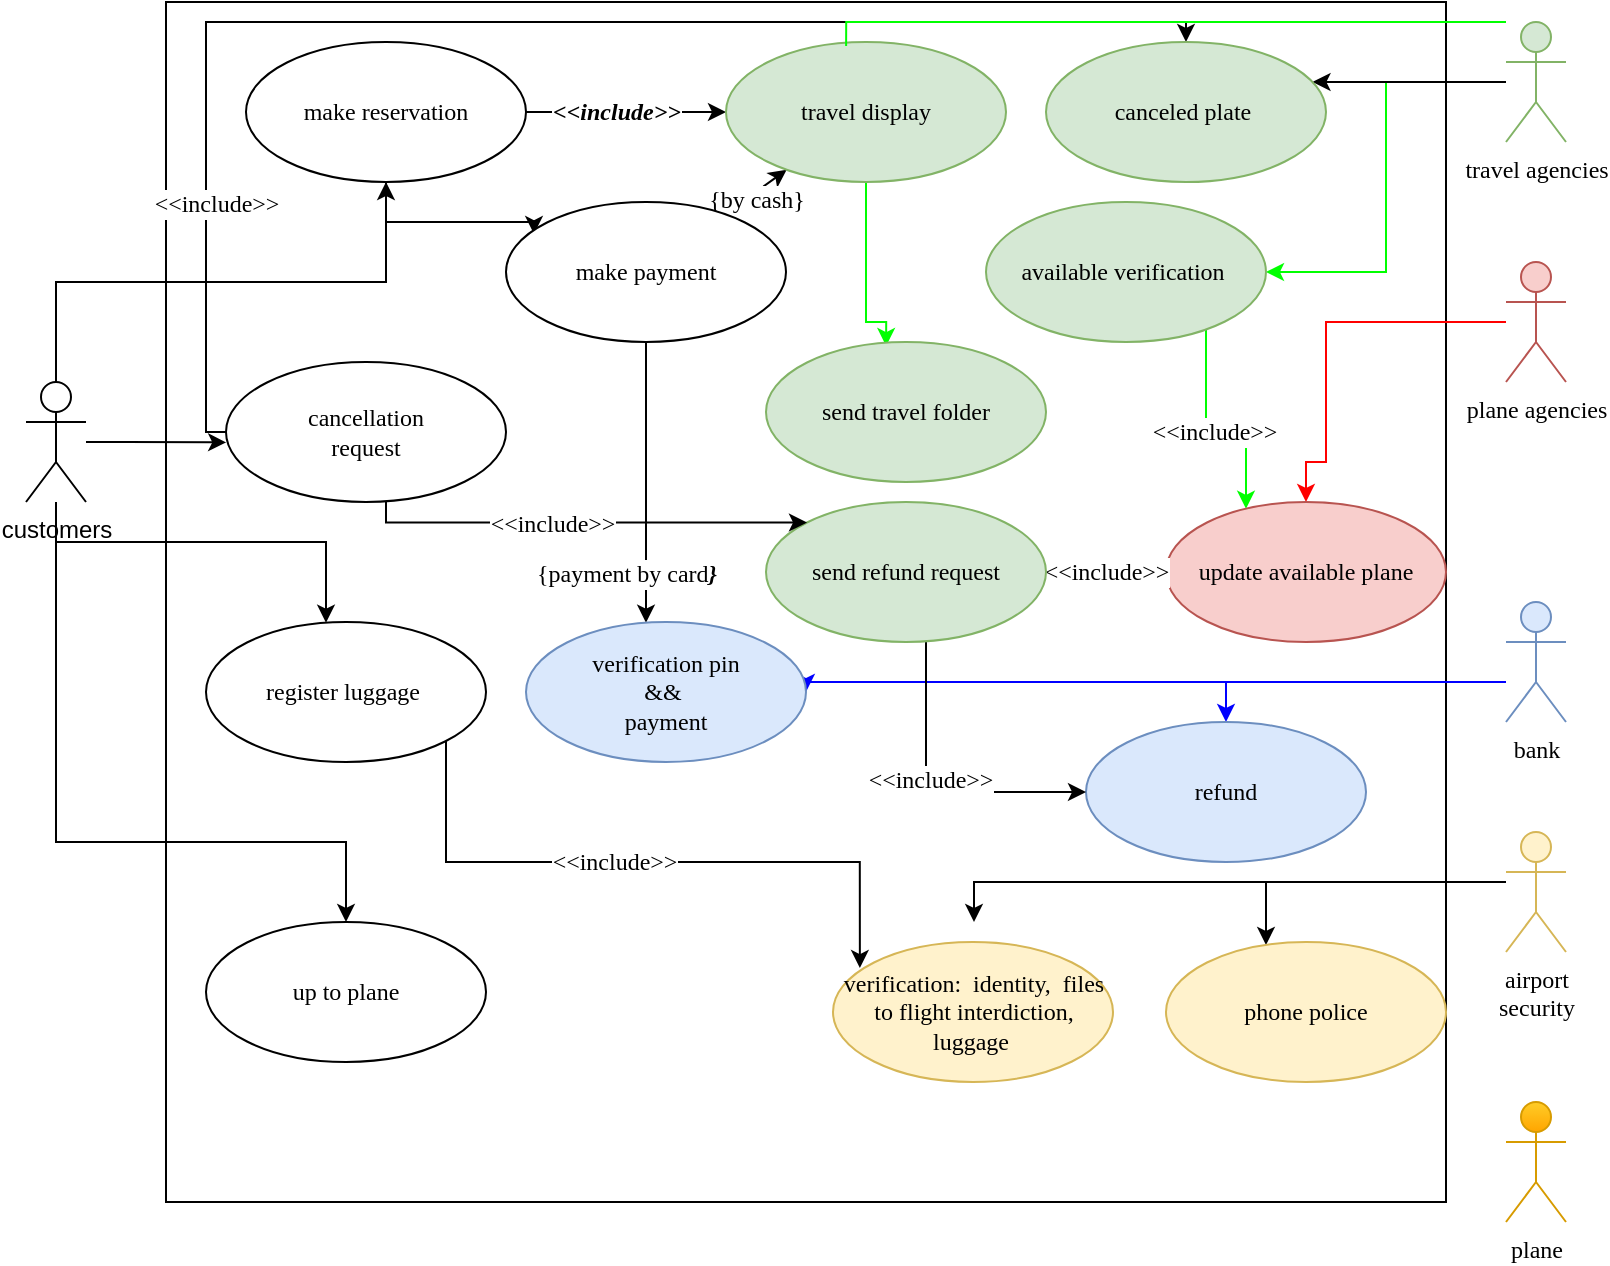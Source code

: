 <mxfile version="16.5.6" type="github">
  <diagram id="cwrcdUsxaL_OP09fu3OQ" name="Page-1">
    <mxGraphModel dx="2249" dy="614" grid="1" gridSize="10" guides="1" tooltips="1" connect="1" arrows="1" fold="1" page="1" pageScale="1" pageWidth="827" pageHeight="1169" math="0" shadow="0">
      <root>
        <mxCell id="0" />
        <mxCell id="1" parent="0" />
        <mxCell id="U1FzMNcOjA2hwwPvR-x1-80" value="" style="rounded=0;whiteSpace=wrap;html=1;fontFamily=Comic Sans MS;" vertex="1" parent="1">
          <mxGeometry x="80" y="110" width="640" height="600" as="geometry" />
        </mxCell>
        <mxCell id="U1FzMNcOjA2hwwPvR-x1-93" style="edgeStyle=orthogonalEdgeStyle;rounded=0;orthogonalLoop=1;jettySize=auto;html=1;fontFamily=Comic Sans MS;strokeColor=#000000;" edge="1" parent="1" source="U1FzMNcOjA2hwwPvR-x1-1" target="U1FzMNcOjA2hwwPvR-x1-92">
          <mxGeometry relative="1" as="geometry">
            <Array as="points">
              <mxPoint x="25" y="250" />
              <mxPoint x="190" y="250" />
            </Array>
          </mxGeometry>
        </mxCell>
        <mxCell id="U1FzMNcOjA2hwwPvR-x1-132" style="edgeStyle=orthogonalEdgeStyle;rounded=0;orthogonalLoop=1;jettySize=auto;html=1;entryX=0.047;entryY=0.367;entryDx=0;entryDy=0;entryPerimeter=0;fontFamily=Comic Sans MS;fontSize=12;strokeColor=#000000;" edge="1" parent="1" source="U1FzMNcOjA2hwwPvR-x1-1" target="U1FzMNcOjA2hwwPvR-x1-80">
          <mxGeometry relative="1" as="geometry" />
        </mxCell>
        <mxCell id="U1FzMNcOjA2hwwPvR-x1-146" style="edgeStyle=orthogonalEdgeStyle;rounded=0;orthogonalLoop=1;jettySize=auto;html=1;fontFamily=Comic Sans MS;fontSize=12;strokeColor=#000000;" edge="1" parent="1" source="U1FzMNcOjA2hwwPvR-x1-1" target="U1FzMNcOjA2hwwPvR-x1-139">
          <mxGeometry relative="1" as="geometry">
            <Array as="points">
              <mxPoint x="25" y="380" />
              <mxPoint x="160" y="380" />
            </Array>
          </mxGeometry>
        </mxCell>
        <mxCell id="U1FzMNcOjA2hwwPvR-x1-150" style="edgeStyle=orthogonalEdgeStyle;rounded=0;orthogonalLoop=1;jettySize=auto;html=1;fontFamily=Comic Sans MS;fontSize=12;strokeColor=#000000;" edge="1" parent="1" source="U1FzMNcOjA2hwwPvR-x1-1" target="U1FzMNcOjA2hwwPvR-x1-149">
          <mxGeometry relative="1" as="geometry">
            <Array as="points">
              <mxPoint x="25" y="530" />
              <mxPoint x="170" y="530" />
            </Array>
          </mxGeometry>
        </mxCell>
        <mxCell id="U1FzMNcOjA2hwwPvR-x1-1" value="customers" style="shape=umlActor;verticalLabelPosition=bottom;verticalAlign=top;html=1;" vertex="1" parent="1">
          <mxGeometry x="10" y="300" width="30" height="60" as="geometry" />
        </mxCell>
        <mxCell id="U1FzMNcOjA2hwwPvR-x1-111" style="edgeStyle=orthogonalEdgeStyle;rounded=0;orthogonalLoop=1;jettySize=auto;html=1;fontFamily=Comic Sans MS;fontSize=12;strokeColor=#00FF00;" edge="1" parent="1" source="U1FzMNcOjA2hwwPvR-x1-82" target="U1FzMNcOjA2hwwPvR-x1-110">
          <mxGeometry relative="1" as="geometry">
            <mxPoint x="620" y="170" as="targetPoint" />
            <Array as="points">
              <mxPoint x="690" y="150" />
              <mxPoint x="690" y="245" />
            </Array>
          </mxGeometry>
        </mxCell>
        <mxCell id="U1FzMNcOjA2hwwPvR-x1-122" style="edgeStyle=orthogonalEdgeStyle;rounded=0;orthogonalLoop=1;jettySize=auto;html=1;entryX=0.429;entryY=0.029;entryDx=0;entryDy=0;entryPerimeter=0;fontFamily=Comic Sans MS;fontSize=12;strokeColor=#00FF00;startArrow=none;" edge="1" parent="1" source="U1FzMNcOjA2hwwPvR-x1-89" target="U1FzMNcOjA2hwwPvR-x1-121">
          <mxGeometry relative="1" as="geometry">
            <Array as="points">
              <mxPoint x="430" y="270" />
              <mxPoint x="440" y="270" />
            </Array>
          </mxGeometry>
        </mxCell>
        <mxCell id="U1FzMNcOjA2hwwPvR-x1-157" style="edgeStyle=orthogonalEdgeStyle;rounded=0;orthogonalLoop=1;jettySize=auto;html=1;fontFamily=Comic Sans MS;fontSize=12;strokeColor=#000000;" edge="1" parent="1" source="U1FzMNcOjA2hwwPvR-x1-82" target="U1FzMNcOjA2hwwPvR-x1-156">
          <mxGeometry relative="1" as="geometry">
            <Array as="points">
              <mxPoint x="650" y="160" />
              <mxPoint x="650" y="160" />
            </Array>
          </mxGeometry>
        </mxCell>
        <mxCell id="U1FzMNcOjA2hwwPvR-x1-82" value="travel agencies" style="shape=umlActor;verticalLabelPosition=bottom;verticalAlign=top;html=1;fontFamily=Comic Sans MS;fillColor=#d5e8d4;strokeColor=#82b366;" vertex="1" parent="1">
          <mxGeometry x="750" y="120" width="30" height="60" as="geometry" />
        </mxCell>
        <mxCell id="U1FzMNcOjA2hwwPvR-x1-118" style="edgeStyle=orthogonalEdgeStyle;rounded=0;orthogonalLoop=1;jettySize=auto;html=1;fontFamily=Comic Sans MS;fontSize=12;strokeColor=#FF0000;entryX=0.5;entryY=0;entryDx=0;entryDy=0;" edge="1" parent="1" source="U1FzMNcOjA2hwwPvR-x1-83" target="U1FzMNcOjA2hwwPvR-x1-112">
          <mxGeometry relative="1" as="geometry">
            <mxPoint x="680" y="365" as="targetPoint" />
            <Array as="points">
              <mxPoint x="660" y="270" />
              <mxPoint x="660" y="340" />
              <mxPoint x="650" y="340" />
            </Array>
          </mxGeometry>
        </mxCell>
        <mxCell id="U1FzMNcOjA2hwwPvR-x1-83" value="plane agencies" style="shape=umlActor;verticalLabelPosition=bottom;verticalAlign=top;html=1;fontFamily=Comic Sans MS;fillColor=#f8cecc;strokeColor=#b85450;" vertex="1" parent="1">
          <mxGeometry x="750" y="240" width="30" height="60" as="geometry" />
        </mxCell>
        <mxCell id="U1FzMNcOjA2hwwPvR-x1-105" style="edgeStyle=orthogonalEdgeStyle;rounded=0;orthogonalLoop=1;jettySize=auto;html=1;fontFamily=Comic Sans MS;fontSize=12;strokeColor=#0000FF;entryX=1;entryY=0.5;entryDx=0;entryDy=0;" edge="1" parent="1" source="U1FzMNcOjA2hwwPvR-x1-84" target="U1FzMNcOjA2hwwPvR-x1-103">
          <mxGeometry relative="1" as="geometry">
            <mxPoint x="650" y="400" as="targetPoint" />
            <Array as="points">
              <mxPoint x="400" y="450" />
            </Array>
          </mxGeometry>
        </mxCell>
        <mxCell id="U1FzMNcOjA2hwwPvR-x1-124" style="edgeStyle=orthogonalEdgeStyle;rounded=0;orthogonalLoop=1;jettySize=auto;html=1;fontFamily=Comic Sans MS;fontSize=12;strokeColor=#0000FF;" edge="1" parent="1" source="U1FzMNcOjA2hwwPvR-x1-84" target="U1FzMNcOjA2hwwPvR-x1-123">
          <mxGeometry relative="1" as="geometry">
            <Array as="points">
              <mxPoint x="610" y="450" />
            </Array>
          </mxGeometry>
        </mxCell>
        <mxCell id="U1FzMNcOjA2hwwPvR-x1-84" value="bank" style="shape=umlActor;verticalLabelPosition=bottom;verticalAlign=top;html=1;fontFamily=Comic Sans MS;fillColor=#dae8fc;strokeColor=#6c8ebf;" vertex="1" parent="1">
          <mxGeometry x="750" y="410" width="30" height="60" as="geometry" />
        </mxCell>
        <mxCell id="U1FzMNcOjA2hwwPvR-x1-142" style="edgeStyle=orthogonalEdgeStyle;rounded=0;orthogonalLoop=1;jettySize=auto;html=1;fontFamily=Comic Sans MS;fontSize=12;strokeColor=#000000;" edge="1" parent="1" source="U1FzMNcOjA2hwwPvR-x1-86">
          <mxGeometry relative="1" as="geometry">
            <mxPoint x="484" y="570" as="targetPoint" />
            <Array as="points">
              <mxPoint x="484" y="550" />
            </Array>
          </mxGeometry>
        </mxCell>
        <mxCell id="U1FzMNcOjA2hwwPvR-x1-144" style="edgeStyle=orthogonalEdgeStyle;rounded=0;orthogonalLoop=1;jettySize=auto;html=1;fontFamily=Comic Sans MS;fontSize=12;strokeColor=#000000;" edge="1" parent="1" source="U1FzMNcOjA2hwwPvR-x1-86" target="U1FzMNcOjA2hwwPvR-x1-141">
          <mxGeometry relative="1" as="geometry">
            <Array as="points">
              <mxPoint x="630" y="550" />
            </Array>
          </mxGeometry>
        </mxCell>
        <mxCell id="U1FzMNcOjA2hwwPvR-x1-86" value="airport&lt;br&gt;security" style="shape=umlActor;verticalLabelPosition=bottom;verticalAlign=top;html=1;fontFamily=Comic Sans MS;fillColor=#fff2cc;strokeColor=#d6b656;" vertex="1" parent="1">
          <mxGeometry x="750" y="525" width="30" height="60" as="geometry" />
        </mxCell>
        <mxCell id="U1FzMNcOjA2hwwPvR-x1-88" value="plane" style="shape=umlActor;verticalLabelPosition=bottom;verticalAlign=top;html=1;fontFamily=Comic Sans MS;fillColor=#ffcd28;gradientColor=#ffa500;strokeColor=#d79b00;" vertex="1" parent="1">
          <mxGeometry x="750" y="660" width="30" height="60" as="geometry" />
        </mxCell>
        <mxCell id="U1FzMNcOjA2hwwPvR-x1-94" style="edgeStyle=orthogonalEdgeStyle;rounded=0;orthogonalLoop=1;jettySize=auto;html=1;entryX=0;entryY=0.5;entryDx=0;entryDy=0;fontFamily=Comic Sans MS;strokeColor=#000000;" edge="1" parent="1" source="U1FzMNcOjA2hwwPvR-x1-92" target="U1FzMNcOjA2hwwPvR-x1-89">
          <mxGeometry relative="1" as="geometry" />
        </mxCell>
        <mxCell id="U1FzMNcOjA2hwwPvR-x1-96" value="&amp;lt;&amp;lt;include&amp;gt;&amp;gt;" style="edgeLabel;html=1;align=center;verticalAlign=middle;resizable=0;points=[];fontFamily=Comic Sans MS;fontStyle=3;fontSize=12;" vertex="1" connectable="0" parent="U1FzMNcOjA2hwwPvR-x1-94">
          <mxGeometry x="-0.1" y="-4" relative="1" as="geometry">
            <mxPoint y="-4" as="offset" />
          </mxGeometry>
        </mxCell>
        <mxCell id="U1FzMNcOjA2hwwPvR-x1-100" style="edgeStyle=orthogonalEdgeStyle;rounded=0;orthogonalLoop=1;jettySize=auto;html=1;entryX=0.1;entryY=0.229;entryDx=0;entryDy=0;entryPerimeter=0;fontFamily=Comic Sans MS;fontSize=12;strokeColor=#000000;" edge="1" parent="1" source="U1FzMNcOjA2hwwPvR-x1-92" target="U1FzMNcOjA2hwwPvR-x1-98">
          <mxGeometry relative="1" as="geometry" />
        </mxCell>
        <mxCell id="U1FzMNcOjA2hwwPvR-x1-92" value="make reservation" style="ellipse;whiteSpace=wrap;html=1;fontFamily=Comic Sans MS;" vertex="1" parent="1">
          <mxGeometry x="120" y="130" width="140" height="70" as="geometry" />
        </mxCell>
        <mxCell id="U1FzMNcOjA2hwwPvR-x1-101" style="edgeStyle=orthogonalEdgeStyle;rounded=0;orthogonalLoop=1;jettySize=auto;html=1;fontFamily=Comic Sans MS;fontSize=12;strokeColor=#000000;" edge="1" parent="1" source="U1FzMNcOjA2hwwPvR-x1-98" target="U1FzMNcOjA2hwwPvR-x1-89">
          <mxGeometry relative="1" as="geometry">
            <Array as="points">
              <mxPoint x="390" y="175" />
            </Array>
          </mxGeometry>
        </mxCell>
        <mxCell id="U1FzMNcOjA2hwwPvR-x1-102" value="{by cash}" style="edgeLabel;html=1;align=center;verticalAlign=middle;resizable=0;points=[];fontSize=12;fontFamily=Comic Sans MS;" vertex="1" connectable="0" parent="U1FzMNcOjA2hwwPvR-x1-101">
          <mxGeometry x="-0.093" y="-3" relative="1" as="geometry">
            <mxPoint as="offset" />
          </mxGeometry>
        </mxCell>
        <mxCell id="U1FzMNcOjA2hwwPvR-x1-107" style="edgeStyle=orthogonalEdgeStyle;rounded=0;orthogonalLoop=1;jettySize=auto;html=1;fontFamily=Comic Sans MS;fontSize=12;strokeColor=#000000;" edge="1" parent="1" source="U1FzMNcOjA2hwwPvR-x1-98" target="U1FzMNcOjA2hwwPvR-x1-103">
          <mxGeometry relative="1" as="geometry">
            <Array as="points">
              <mxPoint x="320" y="340" />
              <mxPoint x="320" y="340" />
            </Array>
          </mxGeometry>
        </mxCell>
        <mxCell id="U1FzMNcOjA2hwwPvR-x1-109" value="{payment by card&lt;b&gt;&lt;i&gt;}&lt;/i&gt;&lt;/b&gt;" style="edgeLabel;html=1;align=center;verticalAlign=middle;resizable=0;points=[];fontSize=12;fontFamily=Comic Sans MS;" vertex="1" connectable="0" parent="U1FzMNcOjA2hwwPvR-x1-107">
          <mxGeometry x="0.146" y="-1" relative="1" as="geometry">
            <mxPoint x="-9" y="35" as="offset" />
          </mxGeometry>
        </mxCell>
        <mxCell id="U1FzMNcOjA2hwwPvR-x1-98" value="make payment" style="ellipse;whiteSpace=wrap;html=1;fontFamily=Comic Sans MS;fontSize=12;" vertex="1" parent="1">
          <mxGeometry x="250" y="210" width="140" height="70" as="geometry" />
        </mxCell>
        <mxCell id="U1FzMNcOjA2hwwPvR-x1-103" value="verification pin&lt;br&gt;&amp;amp;&amp;amp;&amp;nbsp;&lt;br&gt;payment" style="ellipse;whiteSpace=wrap;html=1;fontFamily=Comic Sans MS;fontSize=12;fillColor=#dae8fc;strokeColor=#6c8ebf;" vertex="1" parent="1">
          <mxGeometry x="260" y="420" width="140" height="70" as="geometry" />
        </mxCell>
        <mxCell id="U1FzMNcOjA2hwwPvR-x1-114" value="&amp;lt;&amp;lt;include&amp;gt;&amp;gt;" style="edgeStyle=orthogonalEdgeStyle;rounded=0;orthogonalLoop=1;jettySize=auto;html=1;fontFamily=Comic Sans MS;fontSize=12;strokeColor=#00FF00;" edge="1" parent="1" source="U1FzMNcOjA2hwwPvR-x1-110" target="U1FzMNcOjA2hwwPvR-x1-112">
          <mxGeometry relative="1" as="geometry">
            <Array as="points">
              <mxPoint x="600" y="325" />
              <mxPoint x="620" y="325" />
            </Array>
          </mxGeometry>
        </mxCell>
        <mxCell id="U1FzMNcOjA2hwwPvR-x1-110" value="available verification&amp;nbsp;" style="ellipse;whiteSpace=wrap;html=1;fontFamily=Comic Sans MS;fontSize=12;fillColor=#d5e8d4;strokeColor=#82b366;" vertex="1" parent="1">
          <mxGeometry x="490" y="210" width="140" height="70" as="geometry" />
        </mxCell>
        <mxCell id="U1FzMNcOjA2hwwPvR-x1-112" value="update available plane" style="ellipse;whiteSpace=wrap;html=1;fontFamily=Comic Sans MS;fontSize=12;fillColor=#f8cecc;strokeColor=#b85450;" vertex="1" parent="1">
          <mxGeometry x="580" y="360" width="140" height="70" as="geometry" />
        </mxCell>
        <mxCell id="U1FzMNcOjA2hwwPvR-x1-121" value="send travel folder" style="ellipse;whiteSpace=wrap;html=1;fontFamily=Comic Sans MS;fontSize=12;fillColor=#d5e8d4;strokeColor=#82b366;" vertex="1" parent="1">
          <mxGeometry x="380" y="280" width="140" height="70" as="geometry" />
        </mxCell>
        <mxCell id="U1FzMNcOjA2hwwPvR-x1-123" value="refund" style="ellipse;whiteSpace=wrap;html=1;fontFamily=Comic Sans MS;fontSize=12;fillColor=#dae8fc;strokeColor=#6c8ebf;" vertex="1" parent="1">
          <mxGeometry x="540" y="470" width="140" height="70" as="geometry" />
        </mxCell>
        <mxCell id="U1FzMNcOjA2hwwPvR-x1-135" value="&amp;lt;&amp;lt;include&amp;gt;&amp;gt;" style="edgeStyle=orthogonalEdgeStyle;rounded=0;orthogonalLoop=1;jettySize=auto;html=1;entryX=0;entryY=0.5;entryDx=0;entryDy=0;fontFamily=Comic Sans MS;fontSize=12;strokeColor=#000000;" edge="1" parent="1" source="U1FzMNcOjA2hwwPvR-x1-125" target="U1FzMNcOjA2hwwPvR-x1-112">
          <mxGeometry relative="1" as="geometry">
            <Array as="points">
              <mxPoint x="550" y="395" />
              <mxPoint x="550" y="395" />
            </Array>
          </mxGeometry>
        </mxCell>
        <mxCell id="U1FzMNcOjA2hwwPvR-x1-137" style="edgeStyle=orthogonalEdgeStyle;rounded=0;orthogonalLoop=1;jettySize=auto;html=1;fontFamily=Comic Sans MS;fontSize=12;strokeColor=#000000;" edge="1" parent="1" source="U1FzMNcOjA2hwwPvR-x1-125" target="U1FzMNcOjA2hwwPvR-x1-123">
          <mxGeometry relative="1" as="geometry">
            <Array as="points">
              <mxPoint x="460" y="505" />
            </Array>
          </mxGeometry>
        </mxCell>
        <mxCell id="U1FzMNcOjA2hwwPvR-x1-138" value="&amp;lt;&amp;lt;include&amp;gt;&amp;gt;" style="edgeLabel;html=1;align=center;verticalAlign=middle;resizable=0;points=[];fontSize=12;fontFamily=Comic Sans MS;" vertex="1" connectable="0" parent="U1FzMNcOjA2hwwPvR-x1-137">
          <mxGeometry x="-0.107" y="2" relative="1" as="geometry">
            <mxPoint as="offset" />
          </mxGeometry>
        </mxCell>
        <mxCell id="U1FzMNcOjA2hwwPvR-x1-125" value="send refund request" style="ellipse;whiteSpace=wrap;html=1;fontFamily=Comic Sans MS;fontSize=12;fillColor=#d5e8d4;strokeColor=#82b366;" vertex="1" parent="1">
          <mxGeometry x="380" y="360" width="140" height="70" as="geometry" />
        </mxCell>
        <mxCell id="U1FzMNcOjA2hwwPvR-x1-133" style="edgeStyle=orthogonalEdgeStyle;rounded=0;orthogonalLoop=1;jettySize=auto;html=1;entryX=0;entryY=0;entryDx=0;entryDy=0;fontFamily=Comic Sans MS;fontSize=12;strokeColor=#000000;" edge="1" parent="1" source="U1FzMNcOjA2hwwPvR-x1-131" target="U1FzMNcOjA2hwwPvR-x1-125">
          <mxGeometry relative="1" as="geometry">
            <Array as="points">
              <mxPoint x="190" y="370" />
            </Array>
          </mxGeometry>
        </mxCell>
        <mxCell id="U1FzMNcOjA2hwwPvR-x1-134" value="&amp;lt;&amp;lt;include&amp;gt;&amp;gt;" style="edgeLabel;html=1;align=center;verticalAlign=middle;resizable=0;points=[];fontSize=12;fontFamily=Comic Sans MS;" vertex="1" connectable="0" parent="U1FzMNcOjA2hwwPvR-x1-133">
          <mxGeometry x="-0.153" relative="1" as="geometry">
            <mxPoint as="offset" />
          </mxGeometry>
        </mxCell>
        <mxCell id="U1FzMNcOjA2hwwPvR-x1-158" style="edgeStyle=orthogonalEdgeStyle;rounded=0;orthogonalLoop=1;jettySize=auto;html=1;fontFamily=Comic Sans MS;fontSize=12;strokeColor=#000000;" edge="1" parent="1" source="U1FzMNcOjA2hwwPvR-x1-131" target="U1FzMNcOjA2hwwPvR-x1-156">
          <mxGeometry relative="1" as="geometry">
            <Array as="points">
              <mxPoint x="100" y="325" />
              <mxPoint x="100" y="120" />
              <mxPoint x="590" y="120" />
            </Array>
          </mxGeometry>
        </mxCell>
        <mxCell id="U1FzMNcOjA2hwwPvR-x1-159" value="&amp;lt;&amp;lt;include&amp;gt;&amp;gt;" style="edgeLabel;html=1;align=center;verticalAlign=middle;resizable=0;points=[];fontSize=12;fontFamily=Comic Sans MS;" vertex="1" connectable="0" parent="U1FzMNcOjA2hwwPvR-x1-158">
          <mxGeometry x="-0.653" y="-5" relative="1" as="geometry">
            <mxPoint as="offset" />
          </mxGeometry>
        </mxCell>
        <mxCell id="U1FzMNcOjA2hwwPvR-x1-131" value="cancellation&lt;br&gt;request" style="ellipse;whiteSpace=wrap;html=1;fontFamily=Comic Sans MS;fontSize=12;" vertex="1" parent="1">
          <mxGeometry x="110" y="290" width="140" height="70" as="geometry" />
        </mxCell>
        <mxCell id="U1FzMNcOjA2hwwPvR-x1-147" style="edgeStyle=orthogonalEdgeStyle;rounded=0;orthogonalLoop=1;jettySize=auto;html=1;entryX=0.096;entryY=0.186;entryDx=0;entryDy=0;entryPerimeter=0;fontFamily=Comic Sans MS;fontSize=12;strokeColor=#000000;" edge="1" parent="1" source="U1FzMNcOjA2hwwPvR-x1-139" target="U1FzMNcOjA2hwwPvR-x1-140">
          <mxGeometry relative="1" as="geometry">
            <Array as="points">
              <mxPoint x="220" y="540" />
              <mxPoint x="427" y="540" />
            </Array>
          </mxGeometry>
        </mxCell>
        <mxCell id="U1FzMNcOjA2hwwPvR-x1-148" value="&amp;lt;&amp;lt;include&amp;gt;&amp;gt;" style="edgeLabel;html=1;align=center;verticalAlign=middle;resizable=0;points=[];fontSize=12;fontFamily=Comic Sans MS;" vertex="1" connectable="0" parent="U1FzMNcOjA2hwwPvR-x1-147">
          <mxGeometry x="-0.098" relative="1" as="geometry">
            <mxPoint as="offset" />
          </mxGeometry>
        </mxCell>
        <mxCell id="U1FzMNcOjA2hwwPvR-x1-139" value="register luggage&amp;nbsp;" style="ellipse;whiteSpace=wrap;html=1;fontFamily=Comic Sans MS;fontSize=12;" vertex="1" parent="1">
          <mxGeometry x="100" y="420" width="140" height="70" as="geometry" />
        </mxCell>
        <mxCell id="U1FzMNcOjA2hwwPvR-x1-140" value="verification:&amp;nbsp; identity,&amp;nbsp; files to flight interdiction, luggage&amp;nbsp;" style="ellipse;whiteSpace=wrap;html=1;fontFamily=Comic Sans MS;fontSize=12;fillColor=#fff2cc;strokeColor=#d6b656;" vertex="1" parent="1">
          <mxGeometry x="413.5" y="580" width="140" height="70" as="geometry" />
        </mxCell>
        <mxCell id="U1FzMNcOjA2hwwPvR-x1-141" value="phone police" style="ellipse;whiteSpace=wrap;html=1;fontFamily=Comic Sans MS;fontSize=12;fillColor=#fff2cc;strokeColor=#d6b656;" vertex="1" parent="1">
          <mxGeometry x="580" y="580" width="140" height="70" as="geometry" />
        </mxCell>
        <mxCell id="U1FzMNcOjA2hwwPvR-x1-149" value="up to plane" style="ellipse;whiteSpace=wrap;html=1;fontFamily=Comic Sans MS;fontSize=12;" vertex="1" parent="1">
          <mxGeometry x="100" y="570" width="140" height="70" as="geometry" />
        </mxCell>
        <mxCell id="U1FzMNcOjA2hwwPvR-x1-89" value="travel display" style="ellipse;whiteSpace=wrap;html=1;fontFamily=Comic Sans MS;fillColor=#d5e8d4;strokeColor=#82b366;" vertex="1" parent="1">
          <mxGeometry x="360" y="130" width="140" height="70" as="geometry" />
        </mxCell>
        <mxCell id="U1FzMNcOjA2hwwPvR-x1-153" value="" style="edgeStyle=orthogonalEdgeStyle;rounded=0;orthogonalLoop=1;jettySize=auto;html=1;entryX=0.429;entryY=0.029;entryDx=0;entryDy=0;entryPerimeter=0;fontFamily=Comic Sans MS;fontSize=12;strokeColor=#00FF00;endArrow=none;" edge="1" parent="1" source="U1FzMNcOjA2hwwPvR-x1-82" target="U1FzMNcOjA2hwwPvR-x1-89">
          <mxGeometry relative="1" as="geometry">
            <mxPoint x="750" y="120" as="sourcePoint" />
            <mxPoint x="440.06" y="282.03" as="targetPoint" />
            <Array as="points">
              <mxPoint x="420" y="120" />
            </Array>
          </mxGeometry>
        </mxCell>
        <mxCell id="U1FzMNcOjA2hwwPvR-x1-156" value="canceled plate&amp;nbsp;" style="ellipse;whiteSpace=wrap;html=1;fontFamily=Comic Sans MS;fontSize=12;fillColor=#d5e8d4;strokeColor=#82b366;" vertex="1" parent="1">
          <mxGeometry x="520" y="130" width="140" height="70" as="geometry" />
        </mxCell>
      </root>
    </mxGraphModel>
  </diagram>
</mxfile>
